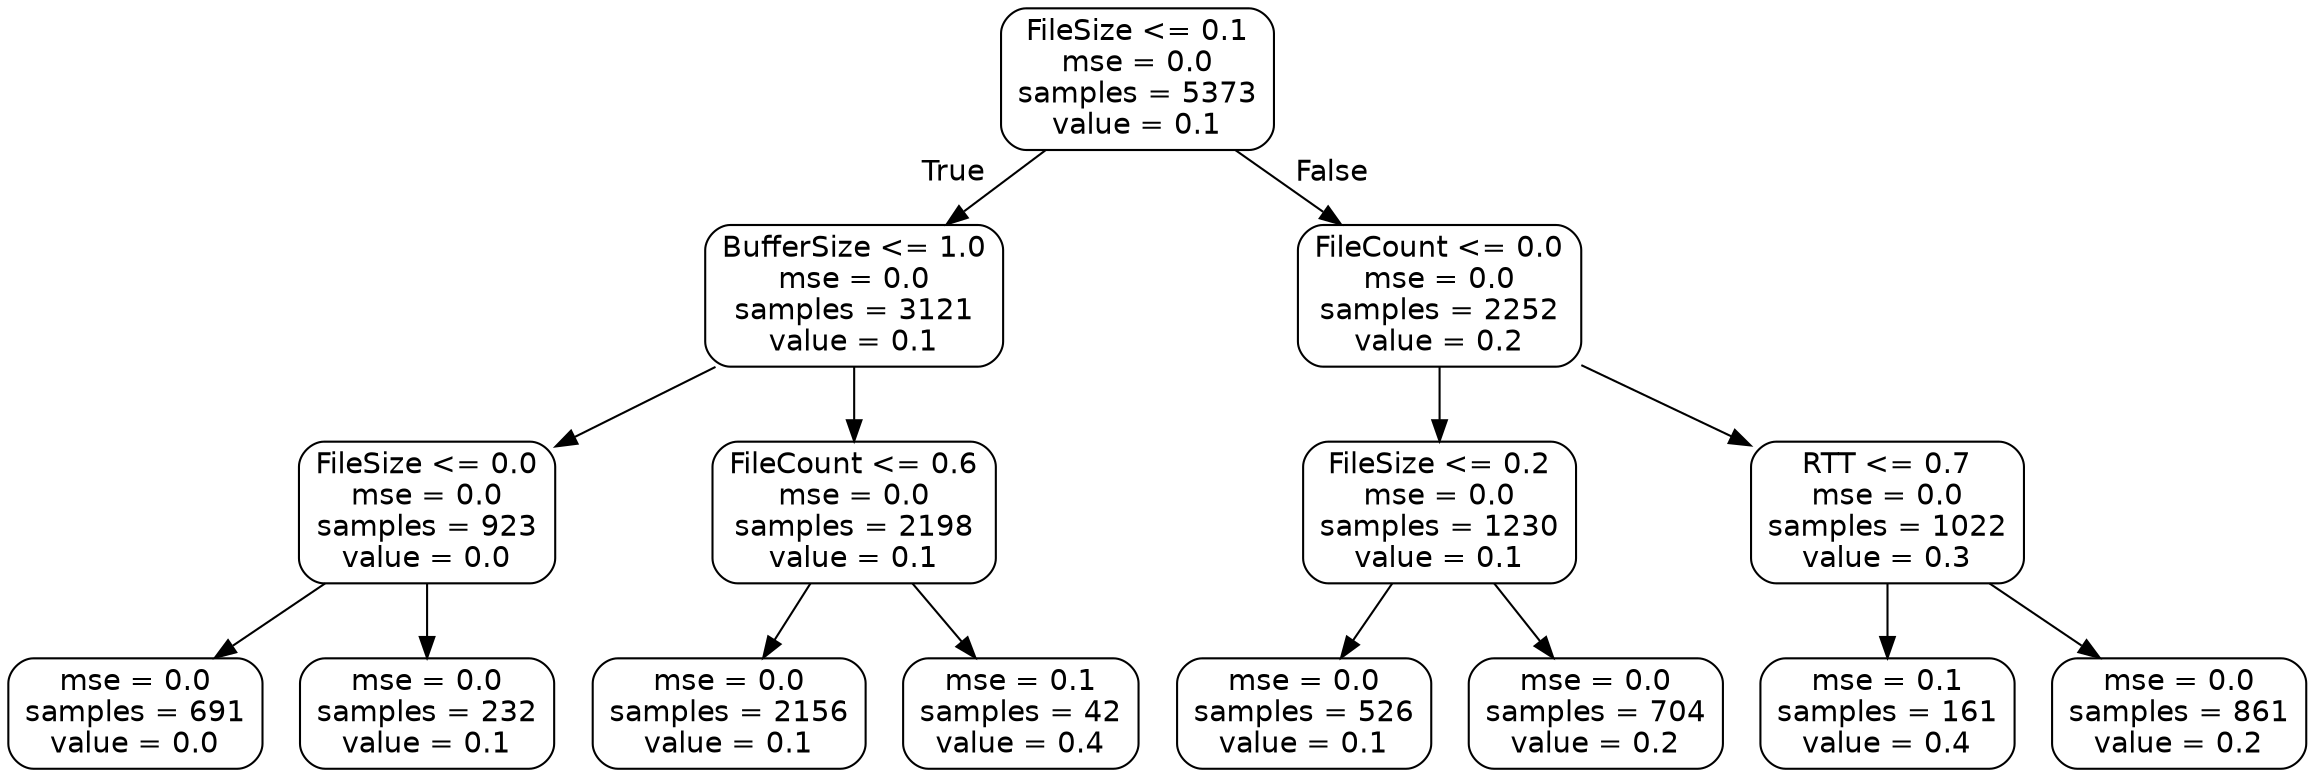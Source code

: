 digraph Tree {
node [shape=box, style="rounded", color="black", fontname=helvetica] ;
edge [fontname=helvetica] ;
0 [label="FileSize <= 0.1\nmse = 0.0\nsamples = 5373\nvalue = 0.1"] ;
1 [label="BufferSize <= 1.0\nmse = 0.0\nsamples = 3121\nvalue = 0.1"] ;
0 -> 1 [labeldistance=2.5, labelangle=45, headlabel="True"] ;
2 [label="FileSize <= 0.0\nmse = 0.0\nsamples = 923\nvalue = 0.0"] ;
1 -> 2 ;
3 [label="mse = 0.0\nsamples = 691\nvalue = 0.0"] ;
2 -> 3 ;
4 [label="mse = 0.0\nsamples = 232\nvalue = 0.1"] ;
2 -> 4 ;
5 [label="FileCount <= 0.6\nmse = 0.0\nsamples = 2198\nvalue = 0.1"] ;
1 -> 5 ;
6 [label="mse = 0.0\nsamples = 2156\nvalue = 0.1"] ;
5 -> 6 ;
7 [label="mse = 0.1\nsamples = 42\nvalue = 0.4"] ;
5 -> 7 ;
8 [label="FileCount <= 0.0\nmse = 0.0\nsamples = 2252\nvalue = 0.2"] ;
0 -> 8 [labeldistance=2.5, labelangle=-45, headlabel="False"] ;
9 [label="FileSize <= 0.2\nmse = 0.0\nsamples = 1230\nvalue = 0.1"] ;
8 -> 9 ;
10 [label="mse = 0.0\nsamples = 526\nvalue = 0.1"] ;
9 -> 10 ;
11 [label="mse = 0.0\nsamples = 704\nvalue = 0.2"] ;
9 -> 11 ;
12 [label="RTT <= 0.7\nmse = 0.0\nsamples = 1022\nvalue = 0.3"] ;
8 -> 12 ;
13 [label="mse = 0.1\nsamples = 161\nvalue = 0.4"] ;
12 -> 13 ;
14 [label="mse = 0.0\nsamples = 861\nvalue = 0.2"] ;
12 -> 14 ;
}